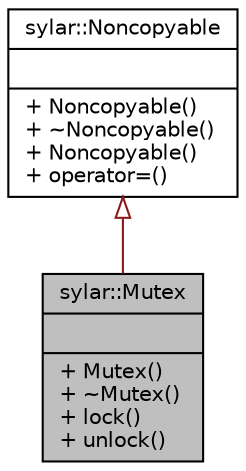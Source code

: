 digraph "sylar::Mutex"
{
 // LATEX_PDF_SIZE
  edge [fontname="Helvetica",fontsize="10",labelfontname="Helvetica",labelfontsize="10"];
  node [fontname="Helvetica",fontsize="10",shape=record];
  Node1 [label="{sylar::Mutex\n||+ Mutex()\l+ ~Mutex()\l+ lock()\l+ unlock()\l}",height=0.2,width=0.4,color="black", fillcolor="grey75", style="filled", fontcolor="black",tooltip="互斥量"];
  Node2 -> Node1 [dir="back",color="firebrick4",fontsize="10",style="solid",arrowtail="onormal"];
  Node2 [label="{sylar::Noncopyable\n||+ Noncopyable()\l+ ~Noncopyable()\l+ Noncopyable()\l+ operator=()\l}",height=0.2,width=0.4,color="black", fillcolor="white", style="filled",URL="$classsylar_1_1Noncopyable.html",tooltip="对象无法拷贝,赋值"];
}
